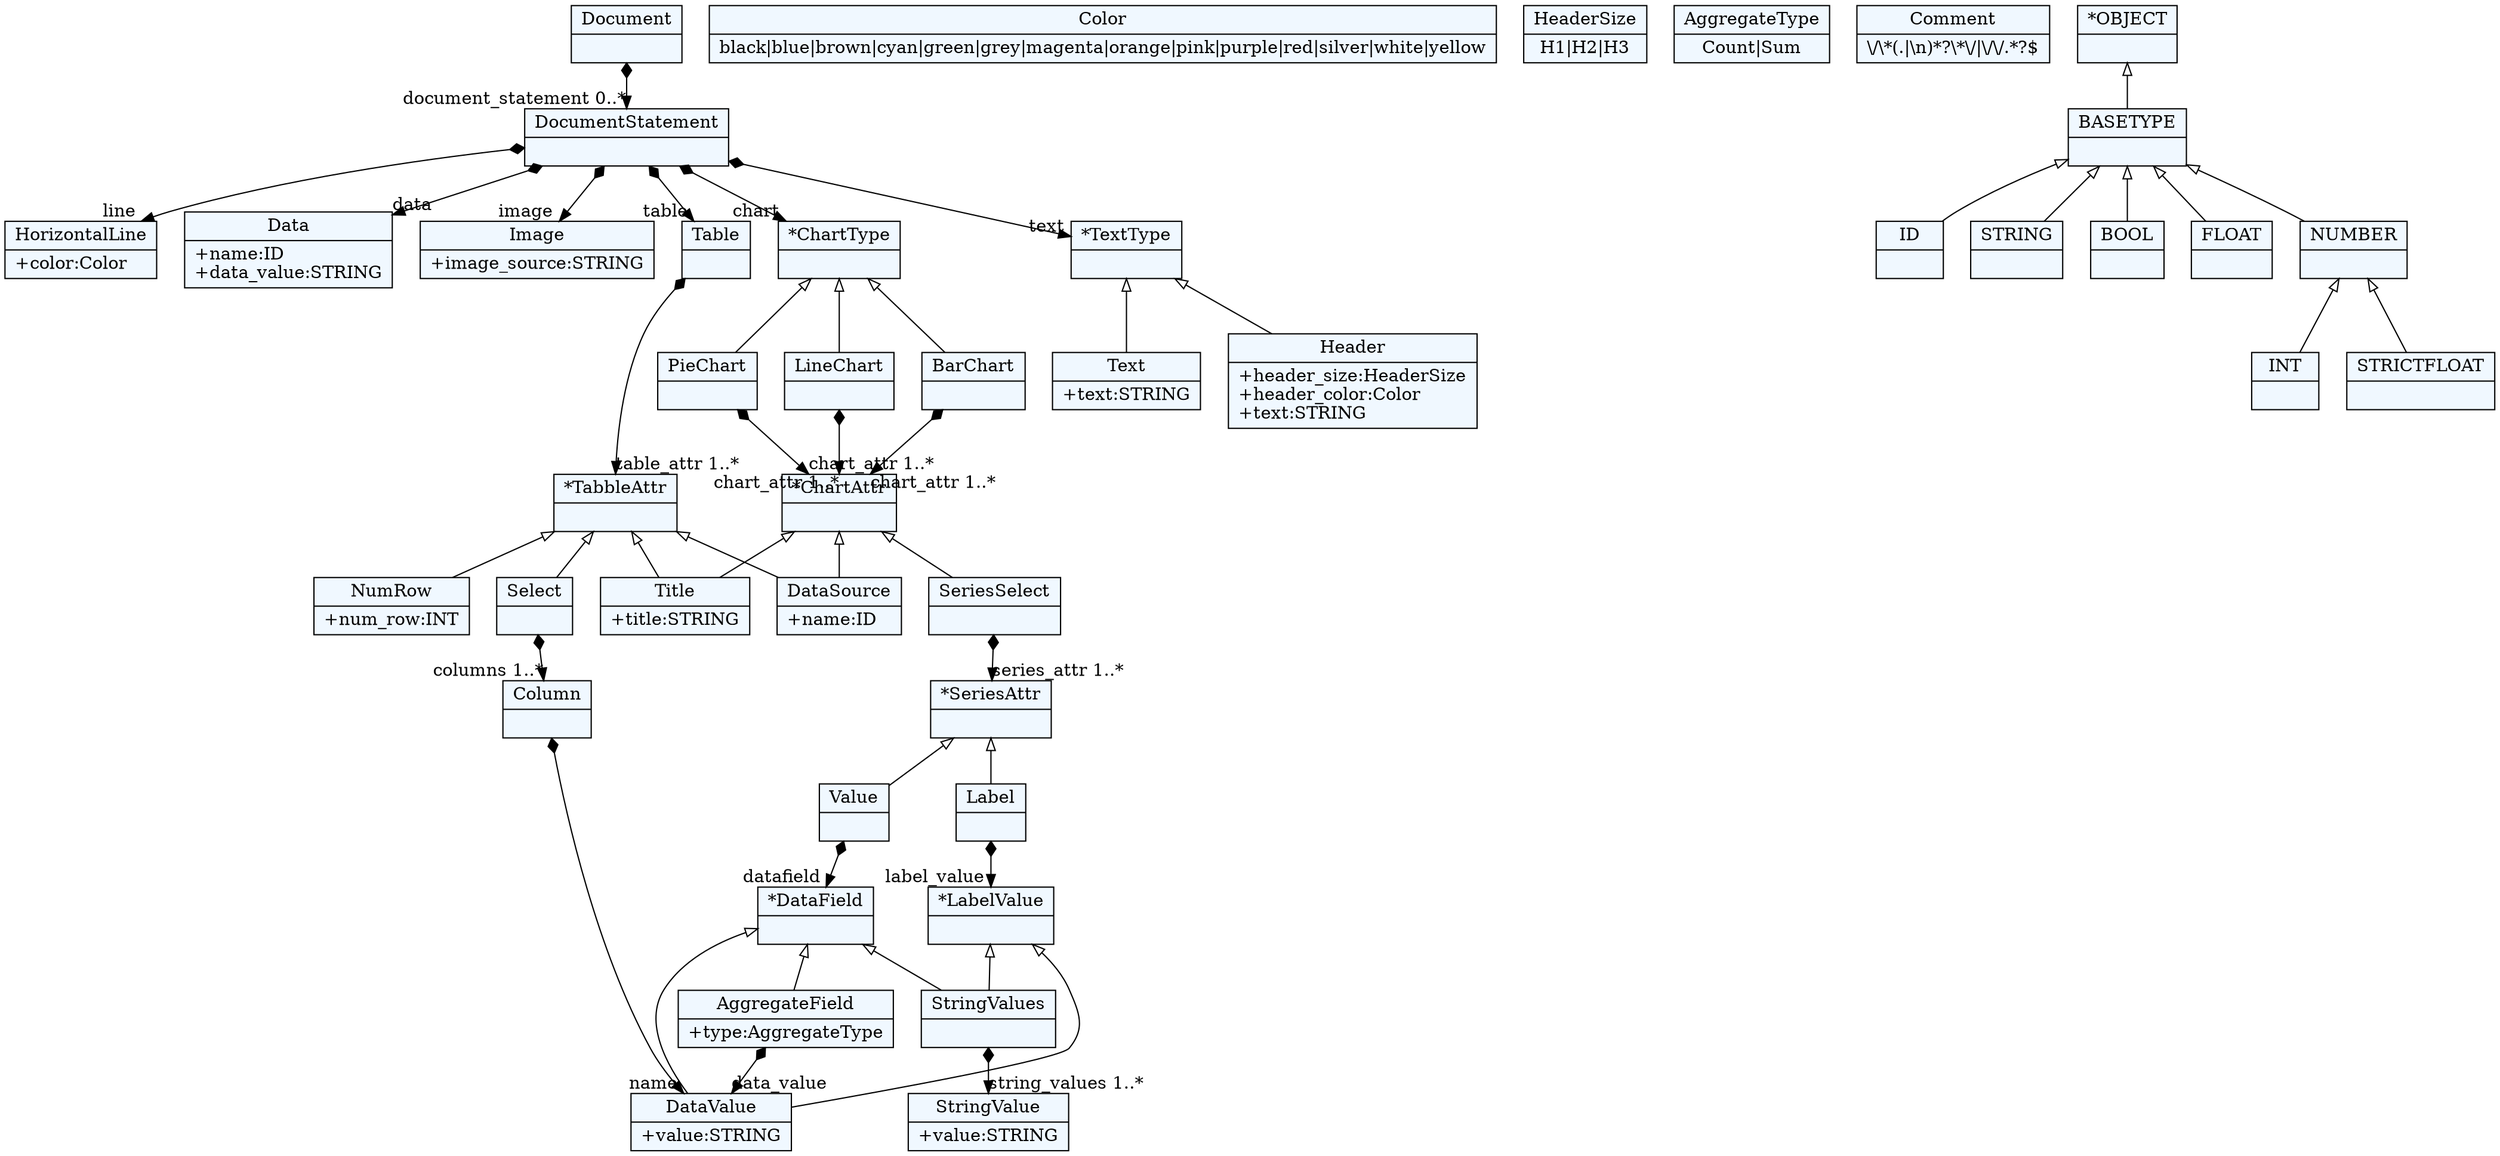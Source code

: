 
    digraph textX {
    fontname = "Bitstream Vera Sans"
    fontsize = 8
    node[
        shape=record,
        style=filled,
        fillcolor=aliceblue
    ]
    nodesep = 0.3
    edge[dir=black,arrowtail=empty]


61307712[ label="{Document|}"]

60594536[ label="{DocumentStatement|}"]

61324096[ label="{HorizontalLine|+color:Color\l}"]

61538824[ label="{Color|black\|blue\|brown\|cyan\|green\|grey\|magenta\|orange\|pink\|purple\|red\|silver\|white\|yellow}"]

61540240[ label="{Data|+name:ID\l+data_value:STRING\l}"]

61309448[ label="{Image|+image_source:STRING\l}"]

61540712[ label="{Table|}"]

61550640[ label="{*TabbleAttr|}"]

61552056[ label="{DataSource|+name:ID\l}"]

61553472[ label="{NumRow|+num_row:INT\l}"]

61563400[ label="{Select|}"]

61564816[ label="{Title|+title:STRING\l}"]

61566232[ label="{Column|}"]

61567968[ label="{*TextType|}"]

61569384[ label="{Text|+text:STRING\l}"]

61583408[ label="{Header|+header_size:HeaderSize\l+header_color:Color\l+text:STRING\l}"]

61584824[ label="{HeaderSize|H1\|H2\|H3}"]

61586240[ label="{*ChartType|}"]

61600264[ label="{PieChart|}"]

61601680[ label="{LineChart|}"]

61570328[ label="{BarChart|}"]

61565760[ label="{*ChartAttr|}"]

61553000[ label="{SeriesSelect|}"]

61538352[ label="{*SeriesAttr|}"]

61599792[ label="{Label|}"]

61603096[ label="{*LabelValue|}"]

61613024[ label="{Value|}"]

61614440[ label="{*DataField|}"]

61628464[ label="{AggregateField|+type:AggregateType\l}"]

61629880[ label="{AggregateType|Count\|Sum}"]

61631296[ label="{DataValue|+value:STRING\l}"]

61653512[ label="{StringValues|}"]

61654928[ label="{StringValue|+value:STRING\l}"]

61656344[ label="{Comment|\\/\\*(.\|\\n)*\?\\*\\/\|\\/\\/.*\?$}"]

60595008[ label="{ID|}"]

61305352[ label="{STRING|}"]

61306768[ label="{BOOL|}"]

61308184[ label="{INT|}"]

61309920[ label="{FLOAT|}"]

61311336[ label="{STRICTFLOAT|}"]

61317168[ label="{NUMBER|}"]

61318584[ label="{BASETYPE|}"]

61320000[ label="{*OBJECT|}"]



61307712 -> 60594536[arrowtail=diamond, dir=both, headlabel="document_statement 0..*"]
60594536 -> 61540240[arrowtail=diamond, dir=both, headlabel="data "]
60594536 -> 61309448[arrowtail=diamond, dir=both, headlabel="image "]
60594536 -> 61540712[arrowtail=diamond, dir=both, headlabel="table "]
60594536 -> 61567968[arrowtail=diamond, dir=both, headlabel="text "]
60594536 -> 61586240[arrowtail=diamond, dir=both, headlabel="chart "]
60594536 -> 61324096[arrowtail=diamond, dir=both, headlabel="line "]
61540712 -> 61550640[arrowtail=diamond, dir=both, headlabel="table_attr 1..*"]
61550640 -> 61552056 [dir=back]
61550640 -> 61553472 [dir=back]
61550640 -> 61563400 [dir=back]
61550640 -> 61564816 [dir=back]
61563400 -> 61566232[arrowtail=diamond, dir=both, headlabel="columns 1..*"]
61566232 -> 61631296[arrowtail=diamond, dir=both, headlabel="name "]
61567968 -> 61569384 [dir=back]
61567968 -> 61583408 [dir=back]
61586240 -> 61600264 [dir=back]
61586240 -> 61601680 [dir=back]
61586240 -> 61570328 [dir=back]
61600264 -> 61565760[arrowtail=diamond, dir=both, headlabel="chart_attr 1..*"]
61601680 -> 61565760[arrowtail=diamond, dir=both, headlabel="chart_attr 1..*"]
61570328 -> 61565760[arrowtail=diamond, dir=both, headlabel="chart_attr 1..*"]
61565760 -> 61552056 [dir=back]
61565760 -> 61553000 [dir=back]
61565760 -> 61564816 [dir=back]
61553000 -> 61538352[arrowtail=diamond, dir=both, headlabel="series_attr 1..*"]
61538352 -> 61599792 [dir=back]
61538352 -> 61613024 [dir=back]
61599792 -> 61603096[arrowtail=diamond, dir=both, headlabel="label_value "]
61603096 -> 61653512 [dir=back]
61603096 -> 61631296 [dir=back]
61613024 -> 61614440[arrowtail=diamond, dir=both, headlabel="datafield "]
61614440 -> 61628464 [dir=back]
61614440 -> 61631296 [dir=back]
61614440 -> 61653512 [dir=back]
61628464 -> 61631296[arrowtail=diamond, dir=both, headlabel="data_value "]
61653512 -> 61654928[arrowtail=diamond, dir=both, headlabel="string_values 1..*"]
61317168 -> 61311336 [dir=back]
61317168 -> 61308184 [dir=back]
61318584 -> 61317168 [dir=back]
61318584 -> 61309920 [dir=back]
61318584 -> 61306768 [dir=back]
61318584 -> 60595008 [dir=back]
61318584 -> 61305352 [dir=back]
61320000 -> 61318584 [dir=back]

}
